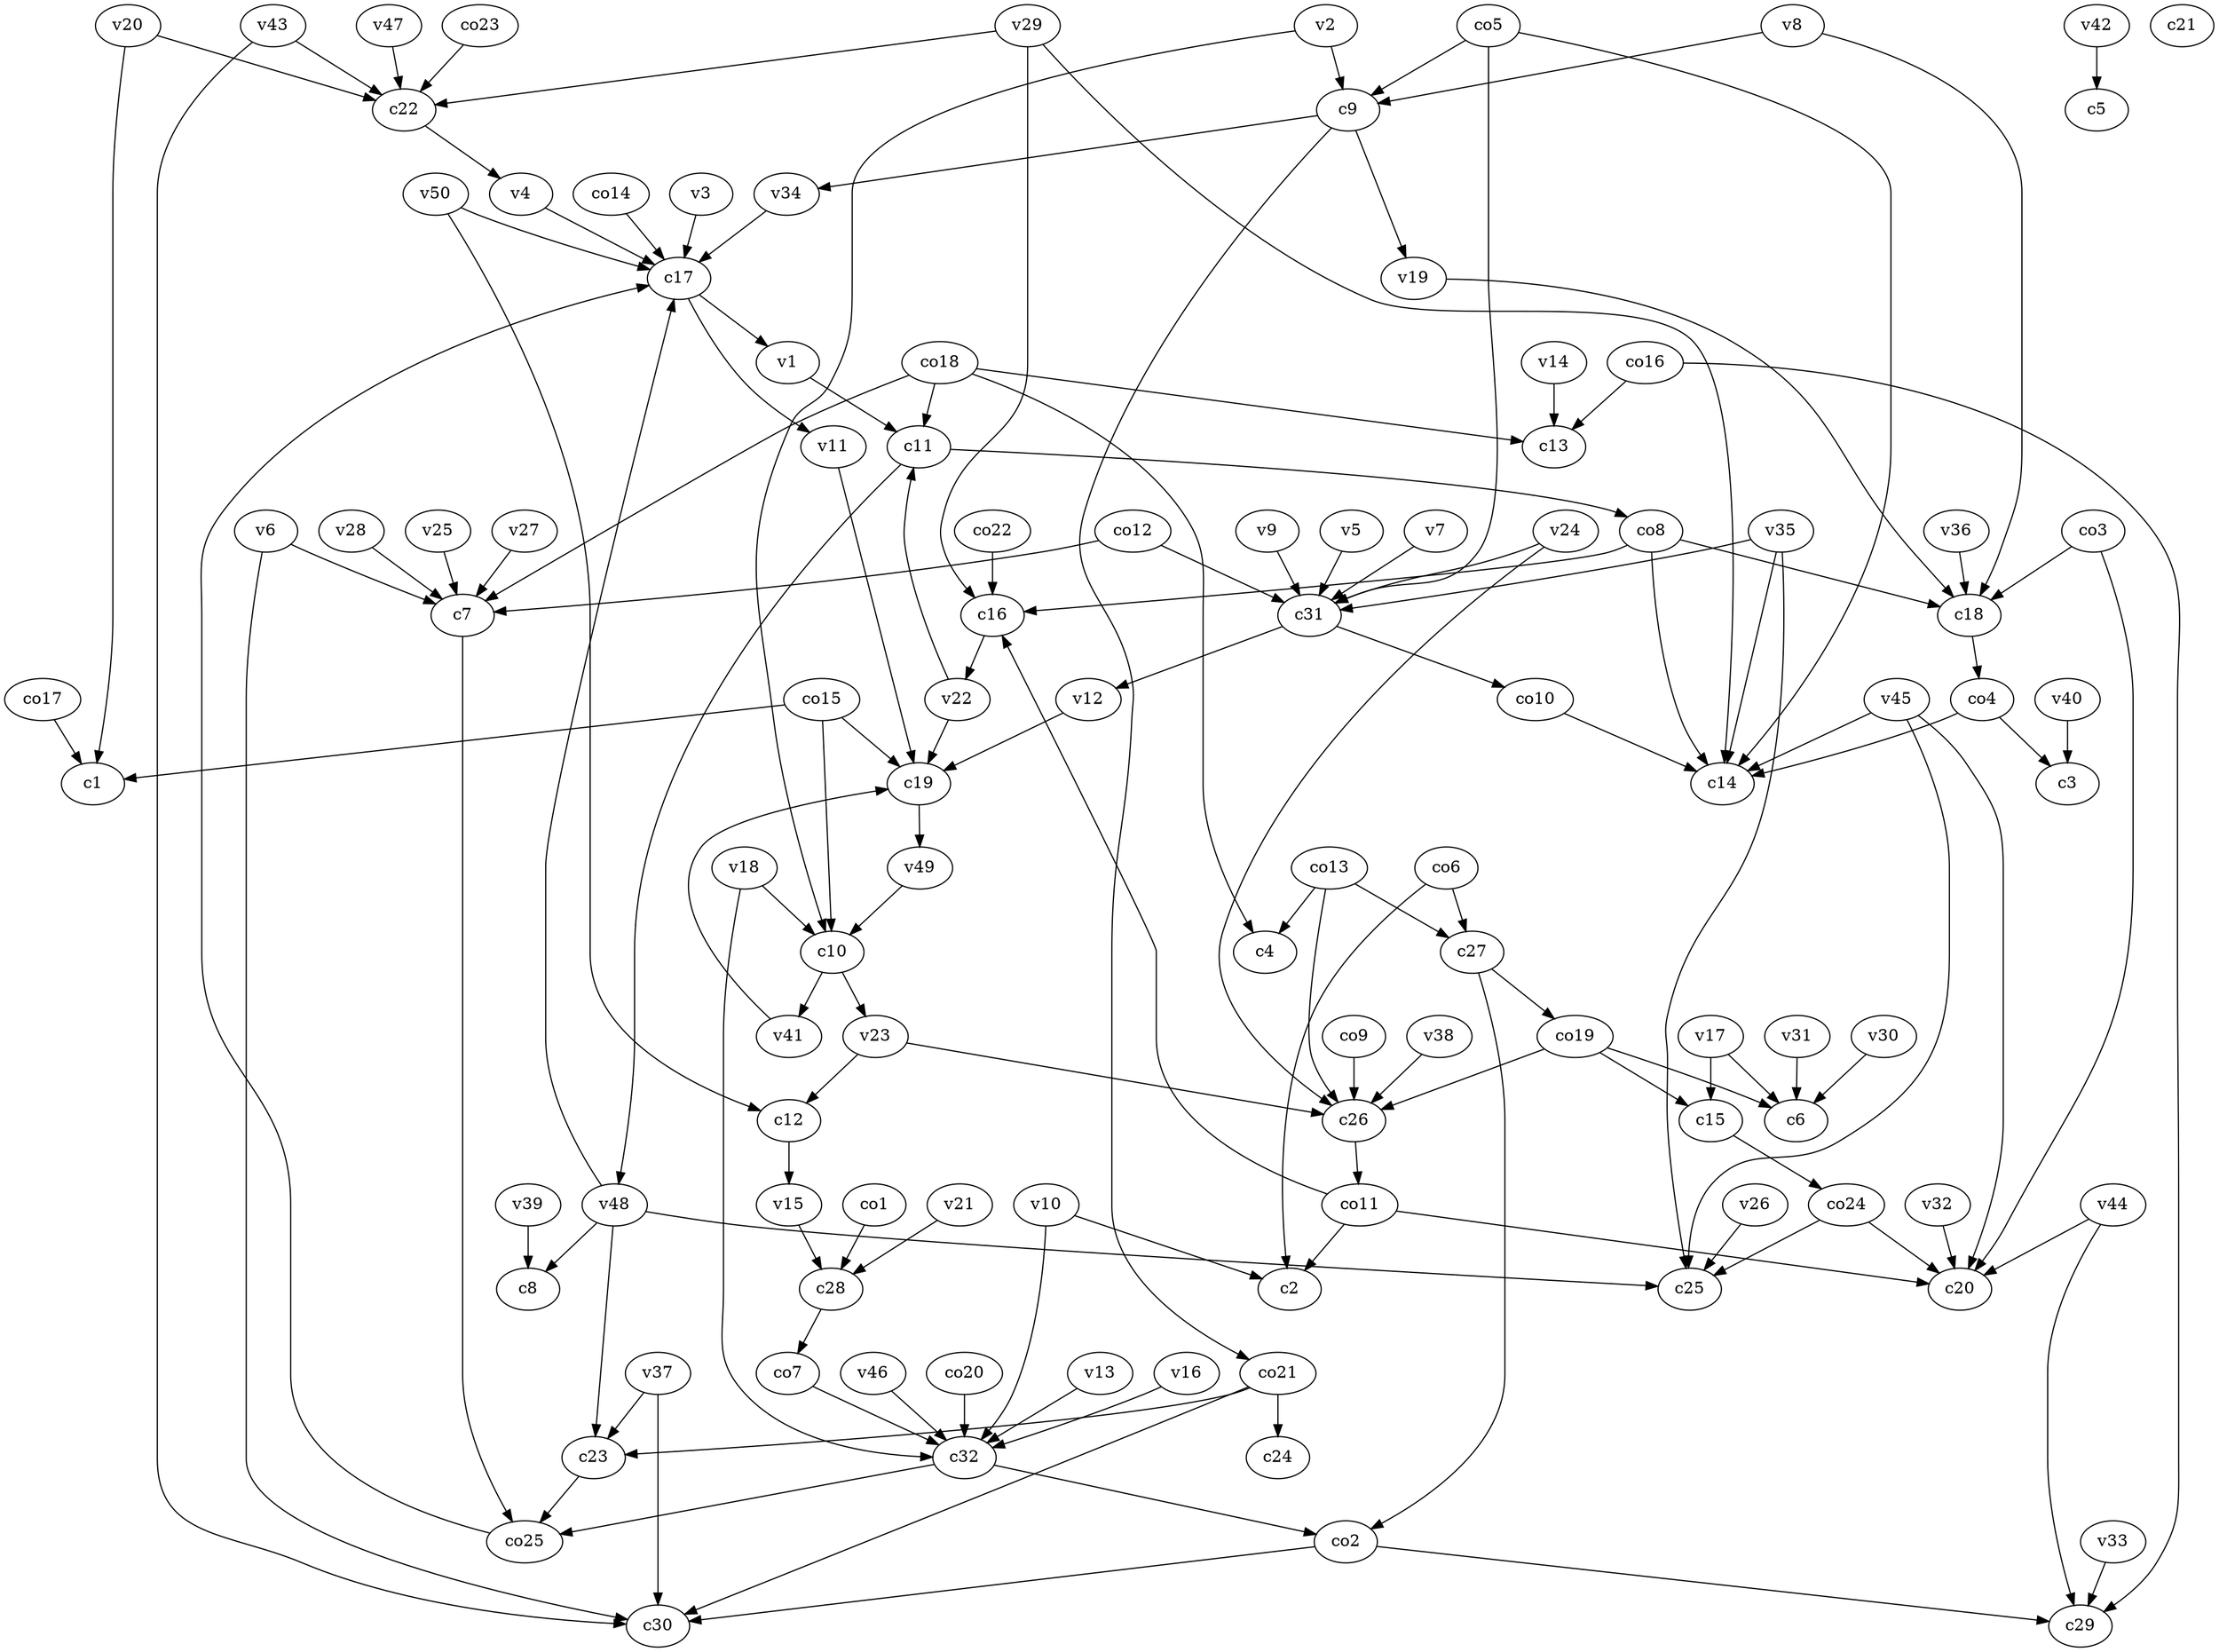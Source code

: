 strict digraph  {
c1;
c2;
c3;
c4;
c5;
c6;
c7;
c8;
c9;
c10;
c11;
c12;
c13;
c14;
c15;
c16;
c17;
c18;
c19;
c20;
c21;
c22;
c23;
c24;
c25;
c26;
c27;
c28;
c29;
c30;
c31;
c32;
v1;
v2;
v3;
v4;
v5;
v6;
v7;
v8;
v9;
v10;
v11;
v12;
v13;
v14;
v15;
v16;
v17;
v18;
v19;
v20;
v21;
v22;
v23;
v24;
v25;
v26;
v27;
v28;
v29;
v30;
v31;
v32;
v33;
v34;
v35;
v36;
v37;
v38;
v39;
v40;
v41;
v42;
v43;
v44;
v45;
v46;
v47;
v48;
v49;
v50;
co1;
co2;
co3;
co4;
co5;
co6;
co7;
co8;
co9;
co10;
co11;
co12;
co13;
co14;
co15;
co16;
co17;
co18;
co19;
co20;
co21;
co22;
co23;
co24;
co25;
c7 -> co25  [weight=1];
c9 -> v34  [weight=1];
c9 -> co21  [weight=1];
c9 -> v19  [weight=1];
c10 -> v41  [weight=1];
c10 -> v23  [weight=1];
c11 -> co8  [weight=1];
c11 -> v48  [weight=1];
c12 -> v15  [weight=1];
c15 -> co24  [weight=1];
c16 -> v22  [weight=1];
c17 -> v11  [weight=1];
c17 -> v1  [weight=1];
c18 -> co4  [weight=1];
c19 -> v49  [weight=1];
c22 -> v4  [weight=1];
c23 -> co25  [weight=1];
c26 -> co11  [weight=1];
c27 -> co2  [weight=1];
c27 -> co19  [weight=1];
c28 -> co7  [weight=1];
c31 -> co10  [weight=1];
c31 -> v12  [weight=1];
c32 -> co25  [weight=1];
c32 -> co2  [weight=1];
v1 -> c11  [weight=1];
v2 -> c10  [weight=1];
v2 -> c9  [weight=1];
v3 -> c17  [weight=1];
v4 -> c17  [weight=1];
v5 -> c31  [weight=1];
v6 -> c30  [weight=1];
v6 -> c7  [weight=1];
v7 -> c31  [weight=1];
v8 -> c18  [weight=1];
v8 -> c9  [weight=1];
v9 -> c31  [weight=1];
v10 -> c2  [weight=1];
v10 -> c32  [weight=1];
v11 -> c19  [weight=1];
v12 -> c19  [weight=1];
v13 -> c32  [weight=1];
v14 -> c13  [weight=1];
v15 -> c28  [weight=1];
v16 -> c32  [weight=1];
v17 -> c15  [weight=1];
v17 -> c6  [weight=1];
v18 -> c10  [weight=1];
v18 -> c32  [weight=1];
v19 -> c18  [weight=1];
v20 -> c22  [weight=1];
v20 -> c1  [weight=1];
v21 -> c28  [weight=1];
v22 -> c11  [weight=1];
v22 -> c19  [weight=1];
v23 -> c26  [weight=1];
v23 -> c12  [weight=1];
v24 -> c26  [weight=1];
v24 -> c31  [weight=1];
v25 -> c7  [weight=1];
v26 -> c25  [weight=1];
v27 -> c7  [weight=1];
v28 -> c7  [weight=1];
v29 -> c16  [weight=1];
v29 -> c22  [weight=1];
v29 -> c14  [weight=1];
v30 -> c6  [weight=1];
v31 -> c6  [weight=1];
v32 -> c20  [weight=1];
v33 -> c29  [weight=1];
v34 -> c17  [weight=1];
v35 -> c31  [weight=1];
v35 -> c25  [weight=1];
v35 -> c14  [weight=1];
v36 -> c18  [weight=1];
v37 -> c23  [weight=1];
v37 -> c30  [weight=1];
v38 -> c26  [weight=1];
v39 -> c8  [weight=1];
v40 -> c3  [weight=1];
v41 -> c19  [weight=1];
v42 -> c5  [weight=1];
v43 -> c22  [weight=1];
v43 -> c30  [weight=1];
v44 -> c20  [weight=1];
v44 -> c29  [weight=1];
v45 -> c20  [weight=1];
v45 -> c25  [weight=1];
v45 -> c14  [weight=1];
v46 -> c32  [weight=1];
v47 -> c22  [weight=1];
v48 -> c25  [weight=1];
v48 -> c8  [weight=1];
v48 -> c23  [weight=1];
v48 -> c17  [weight=1];
v49 -> c10  [weight=1];
v50 -> c17  [weight=1];
v50 -> c12  [weight=1];
co1 -> c28  [weight=1];
co2 -> c29  [weight=1];
co2 -> c30  [weight=1];
co3 -> c18  [weight=1];
co3 -> c20  [weight=1];
co4 -> c14  [weight=1];
co4 -> c3  [weight=1];
co5 -> c31  [weight=1];
co5 -> c14  [weight=1];
co5 -> c9  [weight=1];
co6 -> c2  [weight=1];
co6 -> c27  [weight=1];
co7 -> c32  [weight=1];
co8 -> c14  [weight=1];
co8 -> c18  [weight=1];
co8 -> c16  [weight=1];
co9 -> c26  [weight=1];
co10 -> c14  [weight=1];
co11 -> c2  [weight=1];
co11 -> c16  [weight=1];
co11 -> c20  [weight=1];
co12 -> c7  [weight=1];
co12 -> c31  [weight=1];
co13 -> c27  [weight=1];
co13 -> c26  [weight=1];
co13 -> c4  [weight=1];
co14 -> c17  [weight=1];
co15 -> c19  [weight=1];
co15 -> c10  [weight=1];
co15 -> c1  [weight=1];
co16 -> c29  [weight=1];
co16 -> c13  [weight=1];
co17 -> c1  [weight=1];
co18 -> c11  [weight=1];
co18 -> c4  [weight=1];
co18 -> c7  [weight=1];
co18 -> c13  [weight=1];
co19 -> c15  [weight=1];
co19 -> c6  [weight=1];
co19 -> c26  [weight=1];
co20 -> c32  [weight=1];
co21 -> c24  [weight=1];
co21 -> c23  [weight=1];
co21 -> c30  [weight=1];
co22 -> c16  [weight=1];
co23 -> c22  [weight=1];
co24 -> c20  [weight=1];
co24 -> c25  [weight=1];
co25 -> c17  [weight=1];
}
